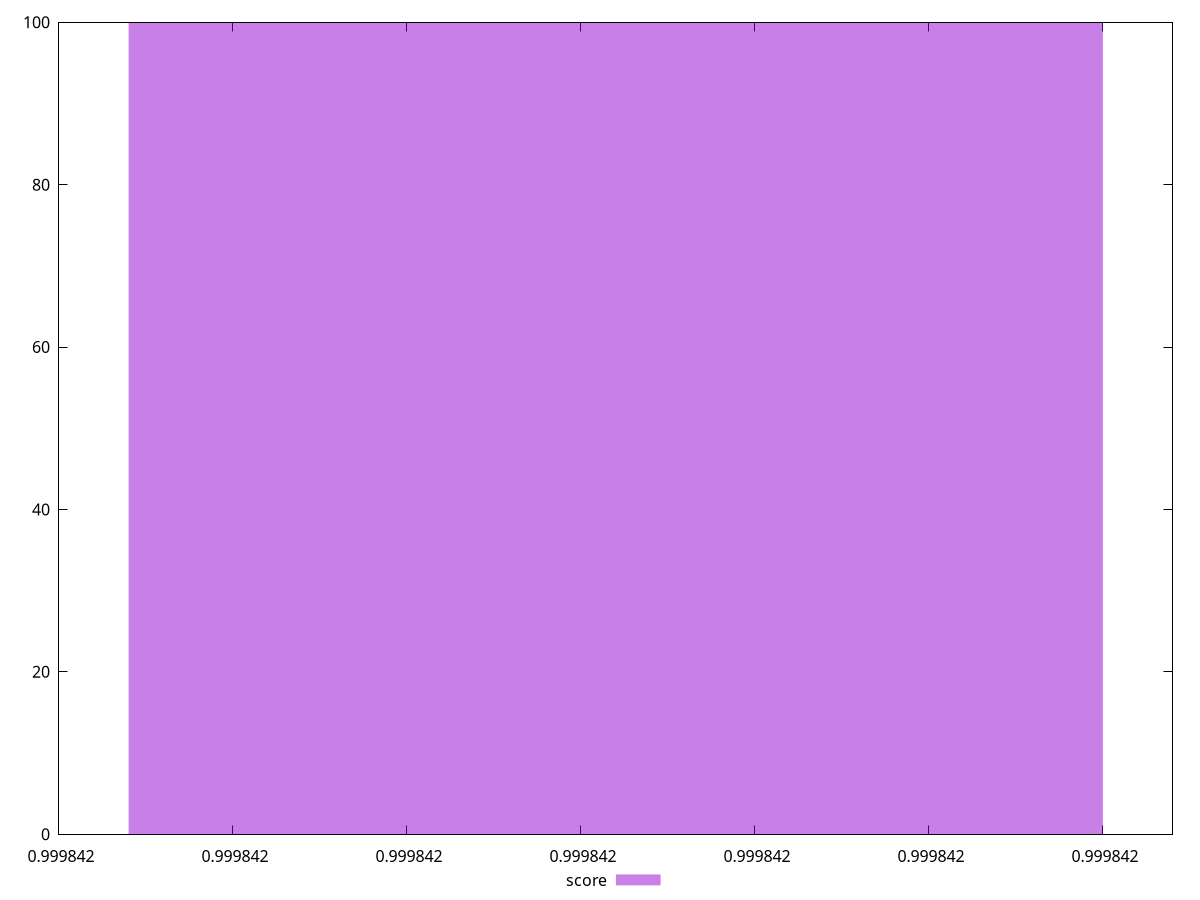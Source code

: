 reset
set terminal svg size 640, 490 enhanced background rgb 'white'
set output "report_00007_2020-12-11T15:55:29.892Z/uses-long-cache-ttl/samples/pages+cached+noexternal+noimg/score/histogram.svg"

$score <<EOF
0.9998419324465528 100
EOF

set key outside below
set boxwidth 3.0125401949124934e-15
set yrange [0:100]
set style fill transparent solid 0.5 noborder

plot \
  $score title "score" with boxes, \


reset